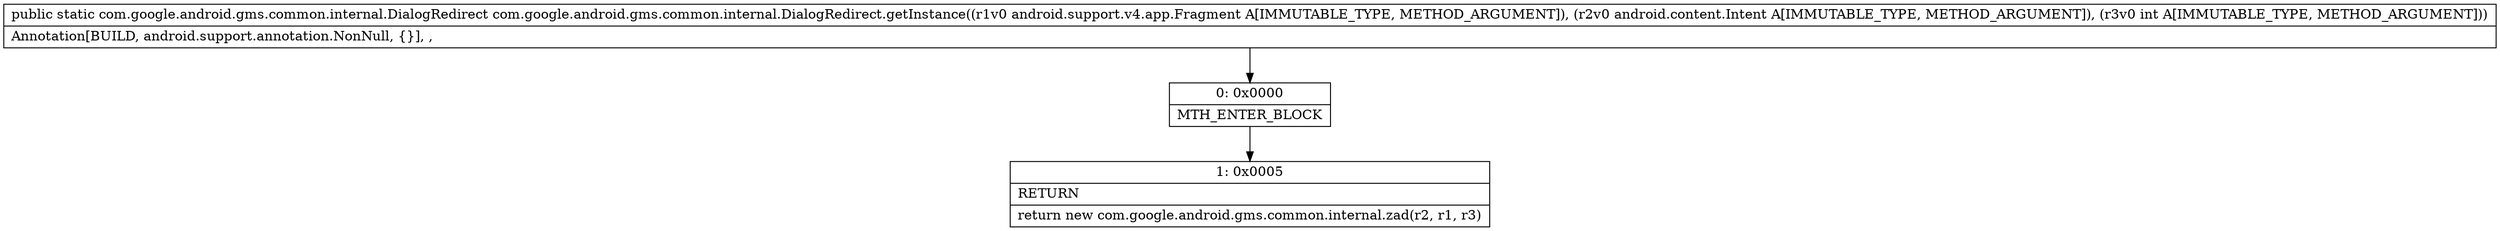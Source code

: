 digraph "CFG forcom.google.android.gms.common.internal.DialogRedirect.getInstance(Landroid\/support\/v4\/app\/Fragment;Landroid\/content\/Intent;I)Lcom\/google\/android\/gms\/common\/internal\/DialogRedirect;" {
Node_0 [shape=record,label="{0\:\ 0x0000|MTH_ENTER_BLOCK\l}"];
Node_1 [shape=record,label="{1\:\ 0x0005|RETURN\l|return new com.google.android.gms.common.internal.zad(r2, r1, r3)\l}"];
MethodNode[shape=record,label="{public static com.google.android.gms.common.internal.DialogRedirect com.google.android.gms.common.internal.DialogRedirect.getInstance((r1v0 android.support.v4.app.Fragment A[IMMUTABLE_TYPE, METHOD_ARGUMENT]), (r2v0 android.content.Intent A[IMMUTABLE_TYPE, METHOD_ARGUMENT]), (r3v0 int A[IMMUTABLE_TYPE, METHOD_ARGUMENT]))  | Annotation[BUILD, android.support.annotation.NonNull, \{\}], , \l}"];
MethodNode -> Node_0;
Node_0 -> Node_1;
}

